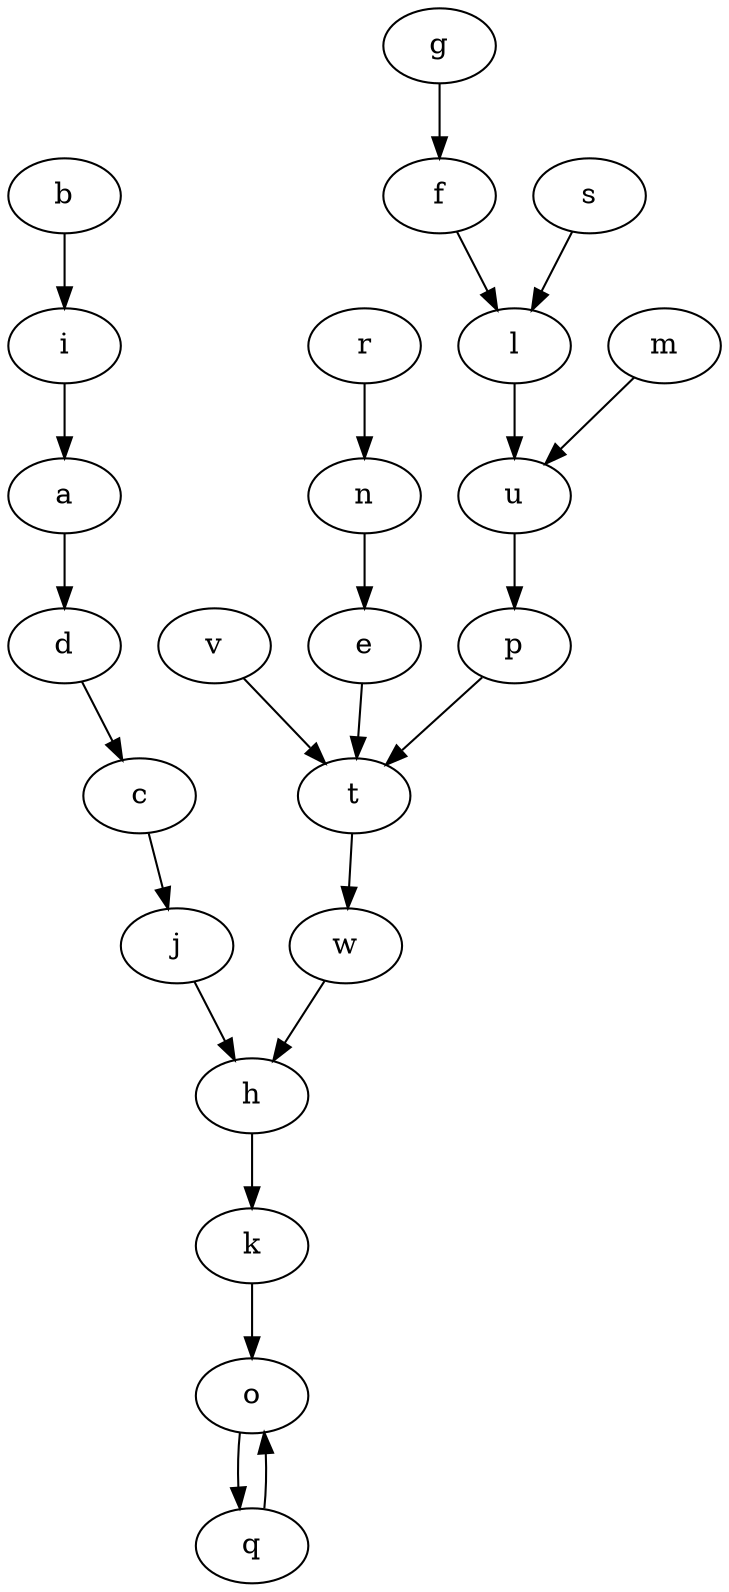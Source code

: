 digraph intersection {
  k -> o
  v -> t
  f -> l
  g -> f
  o -> q
  m -> u
  c -> j
  e -> t
  j -> h
  p -> t
  d -> c
  r -> n
  h -> k
  s -> l
  i -> a
  q -> o
  l -> u
  a -> d
  b -> i
  n -> e
  w -> h
  t -> w
  u -> p
}
